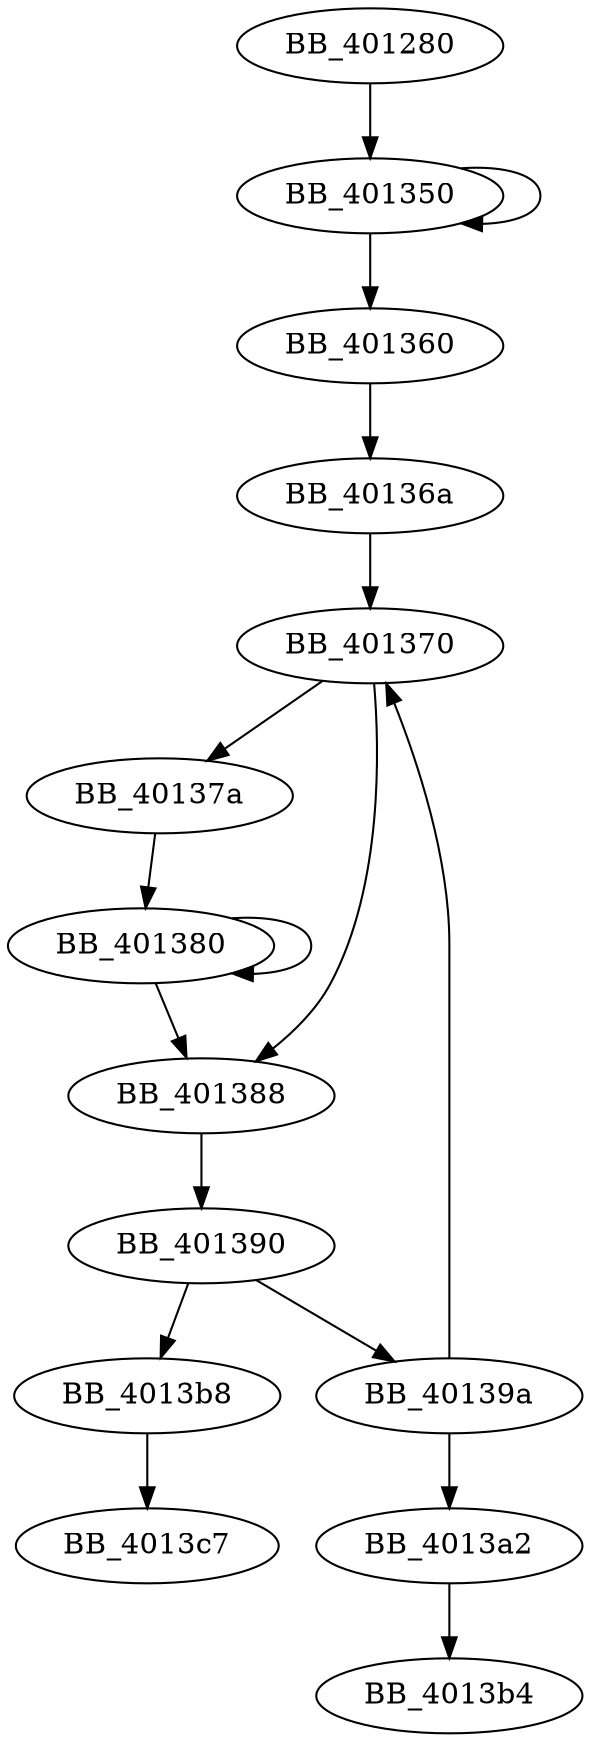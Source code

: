 DiGraph sub_401280{
BB_401280->BB_401350
BB_401350->BB_401350
BB_401350->BB_401360
BB_401360->BB_40136a
BB_40136a->BB_401370
BB_401370->BB_40137a
BB_401370->BB_401388
BB_40137a->BB_401380
BB_401380->BB_401380
BB_401380->BB_401388
BB_401388->BB_401390
BB_401390->BB_40139a
BB_401390->BB_4013b8
BB_40139a->BB_401370
BB_40139a->BB_4013a2
BB_4013a2->BB_4013b4
BB_4013b8->BB_4013c7
}
